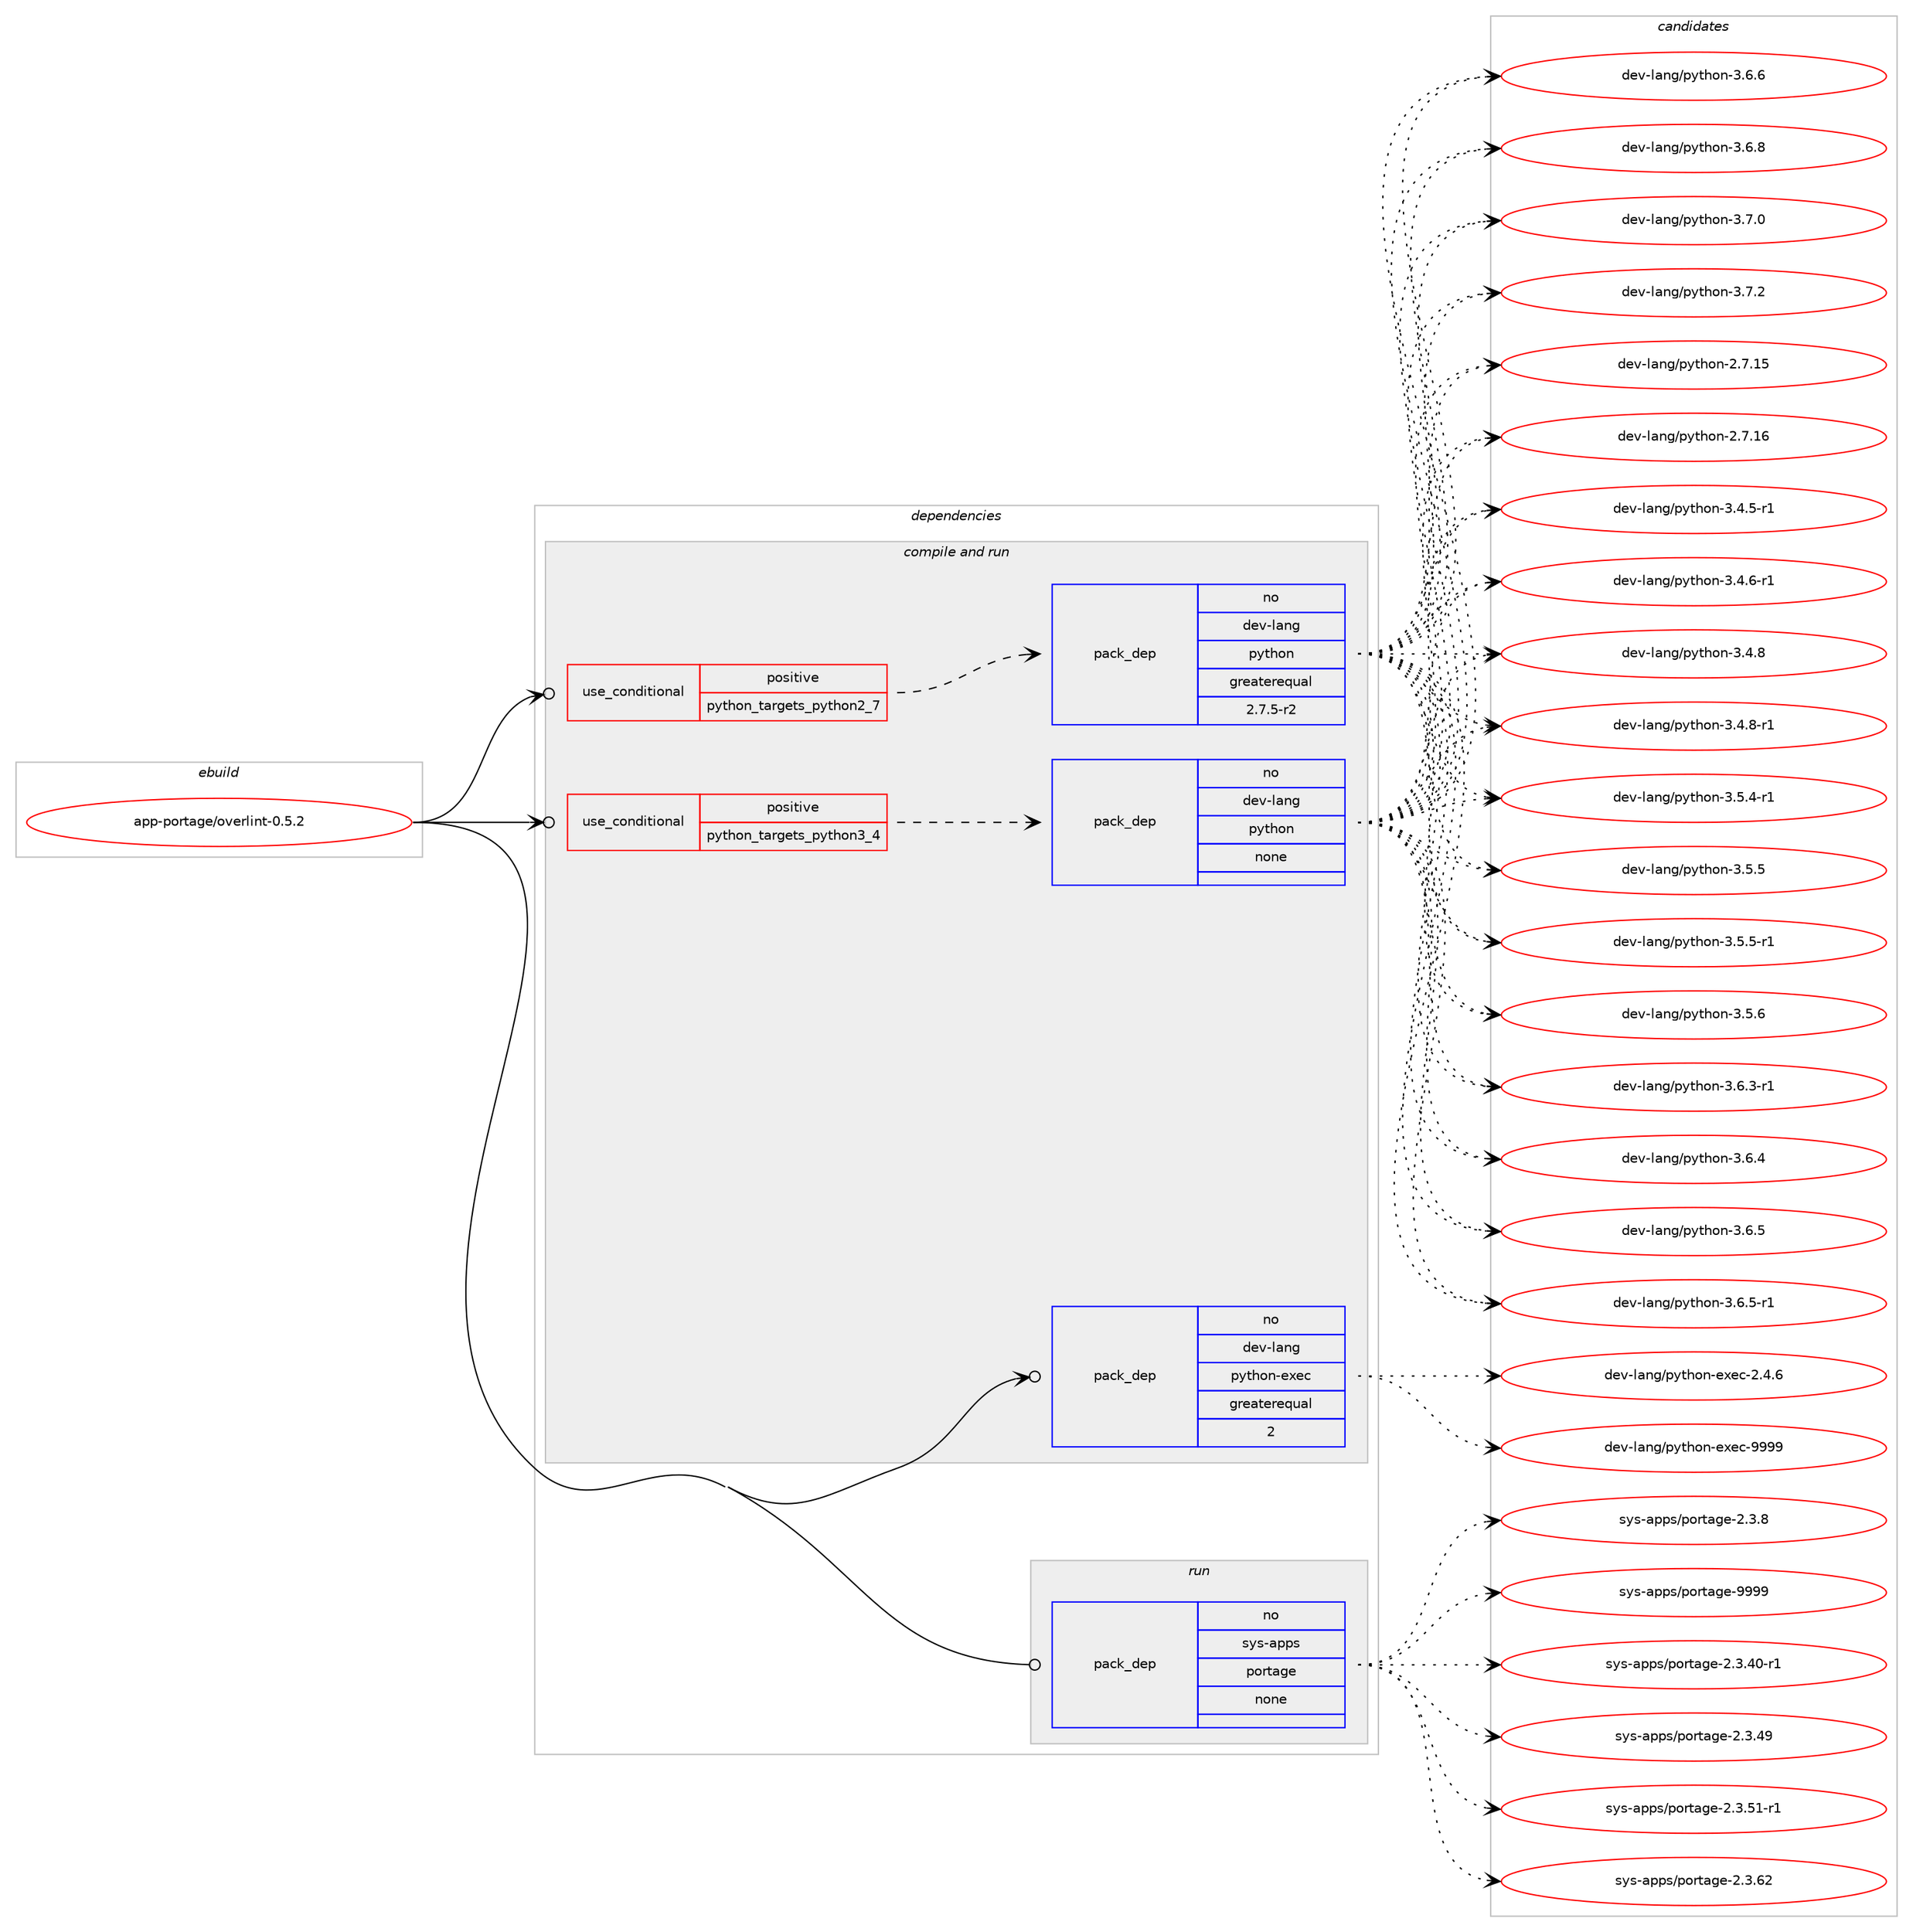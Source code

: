 digraph prolog {

# *************
# Graph options
# *************

newrank=true;
concentrate=true;
compound=true;
graph [rankdir=LR,fontname=Helvetica,fontsize=10,ranksep=1.5];#, ranksep=2.5, nodesep=0.2];
edge  [arrowhead=vee];
node  [fontname=Helvetica,fontsize=10];

# **********
# The ebuild
# **********

subgraph cluster_leftcol {
color=gray;
rank=same;
label=<<i>ebuild</i>>;
id [label="app-portage/overlint-0.5.2", color=red, width=4, href="../app-portage/overlint-0.5.2.svg"];
}

# ****************
# The dependencies
# ****************

subgraph cluster_midcol {
color=gray;
label=<<i>dependencies</i>>;
subgraph cluster_compile {
fillcolor="#eeeeee";
style=filled;
label=<<i>compile</i>>;
}
subgraph cluster_compileandrun {
fillcolor="#eeeeee";
style=filled;
label=<<i>compile and run</i>>;
subgraph cond355073 {
dependency1306785 [label=<<TABLE BORDER="0" CELLBORDER="1" CELLSPACING="0" CELLPADDING="4"><TR><TD ROWSPAN="3" CELLPADDING="10">use_conditional</TD></TR><TR><TD>positive</TD></TR><TR><TD>python_targets_python2_7</TD></TR></TABLE>>, shape=none, color=red];
subgraph pack931294 {
dependency1306786 [label=<<TABLE BORDER="0" CELLBORDER="1" CELLSPACING="0" CELLPADDING="4" WIDTH="220"><TR><TD ROWSPAN="6" CELLPADDING="30">pack_dep</TD></TR><TR><TD WIDTH="110">no</TD></TR><TR><TD>dev-lang</TD></TR><TR><TD>python</TD></TR><TR><TD>greaterequal</TD></TR><TR><TD>2.7.5-r2</TD></TR></TABLE>>, shape=none, color=blue];
}
dependency1306785:e -> dependency1306786:w [weight=20,style="dashed",arrowhead="vee"];
}
id:e -> dependency1306785:w [weight=20,style="solid",arrowhead="odotvee"];
subgraph cond355074 {
dependency1306787 [label=<<TABLE BORDER="0" CELLBORDER="1" CELLSPACING="0" CELLPADDING="4"><TR><TD ROWSPAN="3" CELLPADDING="10">use_conditional</TD></TR><TR><TD>positive</TD></TR><TR><TD>python_targets_python3_4</TD></TR></TABLE>>, shape=none, color=red];
subgraph pack931295 {
dependency1306788 [label=<<TABLE BORDER="0" CELLBORDER="1" CELLSPACING="0" CELLPADDING="4" WIDTH="220"><TR><TD ROWSPAN="6" CELLPADDING="30">pack_dep</TD></TR><TR><TD WIDTH="110">no</TD></TR><TR><TD>dev-lang</TD></TR><TR><TD>python</TD></TR><TR><TD>none</TD></TR><TR><TD></TD></TR></TABLE>>, shape=none, color=blue];
}
dependency1306787:e -> dependency1306788:w [weight=20,style="dashed",arrowhead="vee"];
}
id:e -> dependency1306787:w [weight=20,style="solid",arrowhead="odotvee"];
subgraph pack931296 {
dependency1306789 [label=<<TABLE BORDER="0" CELLBORDER="1" CELLSPACING="0" CELLPADDING="4" WIDTH="220"><TR><TD ROWSPAN="6" CELLPADDING="30">pack_dep</TD></TR><TR><TD WIDTH="110">no</TD></TR><TR><TD>dev-lang</TD></TR><TR><TD>python-exec</TD></TR><TR><TD>greaterequal</TD></TR><TR><TD>2</TD></TR></TABLE>>, shape=none, color=blue];
}
id:e -> dependency1306789:w [weight=20,style="solid",arrowhead="odotvee"];
}
subgraph cluster_run {
fillcolor="#eeeeee";
style=filled;
label=<<i>run</i>>;
subgraph pack931297 {
dependency1306790 [label=<<TABLE BORDER="0" CELLBORDER="1" CELLSPACING="0" CELLPADDING="4" WIDTH="220"><TR><TD ROWSPAN="6" CELLPADDING="30">pack_dep</TD></TR><TR><TD WIDTH="110">no</TD></TR><TR><TD>sys-apps</TD></TR><TR><TD>portage</TD></TR><TR><TD>none</TD></TR><TR><TD></TD></TR></TABLE>>, shape=none, color=blue];
}
id:e -> dependency1306790:w [weight=20,style="solid",arrowhead="odot"];
}
}

# **************
# The candidates
# **************

subgraph cluster_choices {
rank=same;
color=gray;
label=<<i>candidates</i>>;

subgraph choice931294 {
color=black;
nodesep=1;
choice10010111845108971101034711212111610411111045504655464953 [label="dev-lang/python-2.7.15", color=red, width=4,href="../dev-lang/python-2.7.15.svg"];
choice10010111845108971101034711212111610411111045504655464954 [label="dev-lang/python-2.7.16", color=red, width=4,href="../dev-lang/python-2.7.16.svg"];
choice1001011184510897110103471121211161041111104551465246534511449 [label="dev-lang/python-3.4.5-r1", color=red, width=4,href="../dev-lang/python-3.4.5-r1.svg"];
choice1001011184510897110103471121211161041111104551465246544511449 [label="dev-lang/python-3.4.6-r1", color=red, width=4,href="../dev-lang/python-3.4.6-r1.svg"];
choice100101118451089711010347112121116104111110455146524656 [label="dev-lang/python-3.4.8", color=red, width=4,href="../dev-lang/python-3.4.8.svg"];
choice1001011184510897110103471121211161041111104551465246564511449 [label="dev-lang/python-3.4.8-r1", color=red, width=4,href="../dev-lang/python-3.4.8-r1.svg"];
choice1001011184510897110103471121211161041111104551465346524511449 [label="dev-lang/python-3.5.4-r1", color=red, width=4,href="../dev-lang/python-3.5.4-r1.svg"];
choice100101118451089711010347112121116104111110455146534653 [label="dev-lang/python-3.5.5", color=red, width=4,href="../dev-lang/python-3.5.5.svg"];
choice1001011184510897110103471121211161041111104551465346534511449 [label="dev-lang/python-3.5.5-r1", color=red, width=4,href="../dev-lang/python-3.5.5-r1.svg"];
choice100101118451089711010347112121116104111110455146534654 [label="dev-lang/python-3.5.6", color=red, width=4,href="../dev-lang/python-3.5.6.svg"];
choice1001011184510897110103471121211161041111104551465446514511449 [label="dev-lang/python-3.6.3-r1", color=red, width=4,href="../dev-lang/python-3.6.3-r1.svg"];
choice100101118451089711010347112121116104111110455146544652 [label="dev-lang/python-3.6.4", color=red, width=4,href="../dev-lang/python-3.6.4.svg"];
choice100101118451089711010347112121116104111110455146544653 [label="dev-lang/python-3.6.5", color=red, width=4,href="../dev-lang/python-3.6.5.svg"];
choice1001011184510897110103471121211161041111104551465446534511449 [label="dev-lang/python-3.6.5-r1", color=red, width=4,href="../dev-lang/python-3.6.5-r1.svg"];
choice100101118451089711010347112121116104111110455146544654 [label="dev-lang/python-3.6.6", color=red, width=4,href="../dev-lang/python-3.6.6.svg"];
choice100101118451089711010347112121116104111110455146544656 [label="dev-lang/python-3.6.8", color=red, width=4,href="../dev-lang/python-3.6.8.svg"];
choice100101118451089711010347112121116104111110455146554648 [label="dev-lang/python-3.7.0", color=red, width=4,href="../dev-lang/python-3.7.0.svg"];
choice100101118451089711010347112121116104111110455146554650 [label="dev-lang/python-3.7.2", color=red, width=4,href="../dev-lang/python-3.7.2.svg"];
dependency1306786:e -> choice10010111845108971101034711212111610411111045504655464953:w [style=dotted,weight="100"];
dependency1306786:e -> choice10010111845108971101034711212111610411111045504655464954:w [style=dotted,weight="100"];
dependency1306786:e -> choice1001011184510897110103471121211161041111104551465246534511449:w [style=dotted,weight="100"];
dependency1306786:e -> choice1001011184510897110103471121211161041111104551465246544511449:w [style=dotted,weight="100"];
dependency1306786:e -> choice100101118451089711010347112121116104111110455146524656:w [style=dotted,weight="100"];
dependency1306786:e -> choice1001011184510897110103471121211161041111104551465246564511449:w [style=dotted,weight="100"];
dependency1306786:e -> choice1001011184510897110103471121211161041111104551465346524511449:w [style=dotted,weight="100"];
dependency1306786:e -> choice100101118451089711010347112121116104111110455146534653:w [style=dotted,weight="100"];
dependency1306786:e -> choice1001011184510897110103471121211161041111104551465346534511449:w [style=dotted,weight="100"];
dependency1306786:e -> choice100101118451089711010347112121116104111110455146534654:w [style=dotted,weight="100"];
dependency1306786:e -> choice1001011184510897110103471121211161041111104551465446514511449:w [style=dotted,weight="100"];
dependency1306786:e -> choice100101118451089711010347112121116104111110455146544652:w [style=dotted,weight="100"];
dependency1306786:e -> choice100101118451089711010347112121116104111110455146544653:w [style=dotted,weight="100"];
dependency1306786:e -> choice1001011184510897110103471121211161041111104551465446534511449:w [style=dotted,weight="100"];
dependency1306786:e -> choice100101118451089711010347112121116104111110455146544654:w [style=dotted,weight="100"];
dependency1306786:e -> choice100101118451089711010347112121116104111110455146544656:w [style=dotted,weight="100"];
dependency1306786:e -> choice100101118451089711010347112121116104111110455146554648:w [style=dotted,weight="100"];
dependency1306786:e -> choice100101118451089711010347112121116104111110455146554650:w [style=dotted,weight="100"];
}
subgraph choice931295 {
color=black;
nodesep=1;
choice10010111845108971101034711212111610411111045504655464953 [label="dev-lang/python-2.7.15", color=red, width=4,href="../dev-lang/python-2.7.15.svg"];
choice10010111845108971101034711212111610411111045504655464954 [label="dev-lang/python-2.7.16", color=red, width=4,href="../dev-lang/python-2.7.16.svg"];
choice1001011184510897110103471121211161041111104551465246534511449 [label="dev-lang/python-3.4.5-r1", color=red, width=4,href="../dev-lang/python-3.4.5-r1.svg"];
choice1001011184510897110103471121211161041111104551465246544511449 [label="dev-lang/python-3.4.6-r1", color=red, width=4,href="../dev-lang/python-3.4.6-r1.svg"];
choice100101118451089711010347112121116104111110455146524656 [label="dev-lang/python-3.4.8", color=red, width=4,href="../dev-lang/python-3.4.8.svg"];
choice1001011184510897110103471121211161041111104551465246564511449 [label="dev-lang/python-3.4.8-r1", color=red, width=4,href="../dev-lang/python-3.4.8-r1.svg"];
choice1001011184510897110103471121211161041111104551465346524511449 [label="dev-lang/python-3.5.4-r1", color=red, width=4,href="../dev-lang/python-3.5.4-r1.svg"];
choice100101118451089711010347112121116104111110455146534653 [label="dev-lang/python-3.5.5", color=red, width=4,href="../dev-lang/python-3.5.5.svg"];
choice1001011184510897110103471121211161041111104551465346534511449 [label="dev-lang/python-3.5.5-r1", color=red, width=4,href="../dev-lang/python-3.5.5-r1.svg"];
choice100101118451089711010347112121116104111110455146534654 [label="dev-lang/python-3.5.6", color=red, width=4,href="../dev-lang/python-3.5.6.svg"];
choice1001011184510897110103471121211161041111104551465446514511449 [label="dev-lang/python-3.6.3-r1", color=red, width=4,href="../dev-lang/python-3.6.3-r1.svg"];
choice100101118451089711010347112121116104111110455146544652 [label="dev-lang/python-3.6.4", color=red, width=4,href="../dev-lang/python-3.6.4.svg"];
choice100101118451089711010347112121116104111110455146544653 [label="dev-lang/python-3.6.5", color=red, width=4,href="../dev-lang/python-3.6.5.svg"];
choice1001011184510897110103471121211161041111104551465446534511449 [label="dev-lang/python-3.6.5-r1", color=red, width=4,href="../dev-lang/python-3.6.5-r1.svg"];
choice100101118451089711010347112121116104111110455146544654 [label="dev-lang/python-3.6.6", color=red, width=4,href="../dev-lang/python-3.6.6.svg"];
choice100101118451089711010347112121116104111110455146544656 [label="dev-lang/python-3.6.8", color=red, width=4,href="../dev-lang/python-3.6.8.svg"];
choice100101118451089711010347112121116104111110455146554648 [label="dev-lang/python-3.7.0", color=red, width=4,href="../dev-lang/python-3.7.0.svg"];
choice100101118451089711010347112121116104111110455146554650 [label="dev-lang/python-3.7.2", color=red, width=4,href="../dev-lang/python-3.7.2.svg"];
dependency1306788:e -> choice10010111845108971101034711212111610411111045504655464953:w [style=dotted,weight="100"];
dependency1306788:e -> choice10010111845108971101034711212111610411111045504655464954:w [style=dotted,weight="100"];
dependency1306788:e -> choice1001011184510897110103471121211161041111104551465246534511449:w [style=dotted,weight="100"];
dependency1306788:e -> choice1001011184510897110103471121211161041111104551465246544511449:w [style=dotted,weight="100"];
dependency1306788:e -> choice100101118451089711010347112121116104111110455146524656:w [style=dotted,weight="100"];
dependency1306788:e -> choice1001011184510897110103471121211161041111104551465246564511449:w [style=dotted,weight="100"];
dependency1306788:e -> choice1001011184510897110103471121211161041111104551465346524511449:w [style=dotted,weight="100"];
dependency1306788:e -> choice100101118451089711010347112121116104111110455146534653:w [style=dotted,weight="100"];
dependency1306788:e -> choice1001011184510897110103471121211161041111104551465346534511449:w [style=dotted,weight="100"];
dependency1306788:e -> choice100101118451089711010347112121116104111110455146534654:w [style=dotted,weight="100"];
dependency1306788:e -> choice1001011184510897110103471121211161041111104551465446514511449:w [style=dotted,weight="100"];
dependency1306788:e -> choice100101118451089711010347112121116104111110455146544652:w [style=dotted,weight="100"];
dependency1306788:e -> choice100101118451089711010347112121116104111110455146544653:w [style=dotted,weight="100"];
dependency1306788:e -> choice1001011184510897110103471121211161041111104551465446534511449:w [style=dotted,weight="100"];
dependency1306788:e -> choice100101118451089711010347112121116104111110455146544654:w [style=dotted,weight="100"];
dependency1306788:e -> choice100101118451089711010347112121116104111110455146544656:w [style=dotted,weight="100"];
dependency1306788:e -> choice100101118451089711010347112121116104111110455146554648:w [style=dotted,weight="100"];
dependency1306788:e -> choice100101118451089711010347112121116104111110455146554650:w [style=dotted,weight="100"];
}
subgraph choice931296 {
color=black;
nodesep=1;
choice1001011184510897110103471121211161041111104510112010199455046524654 [label="dev-lang/python-exec-2.4.6", color=red, width=4,href="../dev-lang/python-exec-2.4.6.svg"];
choice10010111845108971101034711212111610411111045101120101994557575757 [label="dev-lang/python-exec-9999", color=red, width=4,href="../dev-lang/python-exec-9999.svg"];
dependency1306789:e -> choice1001011184510897110103471121211161041111104510112010199455046524654:w [style=dotted,weight="100"];
dependency1306789:e -> choice10010111845108971101034711212111610411111045101120101994557575757:w [style=dotted,weight="100"];
}
subgraph choice931297 {
color=black;
nodesep=1;
choice11512111545971121121154711211111411697103101455046514652484511449 [label="sys-apps/portage-2.3.40-r1", color=red, width=4,href="../sys-apps/portage-2.3.40-r1.svg"];
choice1151211154597112112115471121111141169710310145504651465257 [label="sys-apps/portage-2.3.49", color=red, width=4,href="../sys-apps/portage-2.3.49.svg"];
choice11512111545971121121154711211111411697103101455046514653494511449 [label="sys-apps/portage-2.3.51-r1", color=red, width=4,href="../sys-apps/portage-2.3.51-r1.svg"];
choice1151211154597112112115471121111141169710310145504651465450 [label="sys-apps/portage-2.3.62", color=red, width=4,href="../sys-apps/portage-2.3.62.svg"];
choice11512111545971121121154711211111411697103101455046514656 [label="sys-apps/portage-2.3.8", color=red, width=4,href="../sys-apps/portage-2.3.8.svg"];
choice115121115459711211211547112111114116971031014557575757 [label="sys-apps/portage-9999", color=red, width=4,href="../sys-apps/portage-9999.svg"];
dependency1306790:e -> choice11512111545971121121154711211111411697103101455046514652484511449:w [style=dotted,weight="100"];
dependency1306790:e -> choice1151211154597112112115471121111141169710310145504651465257:w [style=dotted,weight="100"];
dependency1306790:e -> choice11512111545971121121154711211111411697103101455046514653494511449:w [style=dotted,weight="100"];
dependency1306790:e -> choice1151211154597112112115471121111141169710310145504651465450:w [style=dotted,weight="100"];
dependency1306790:e -> choice11512111545971121121154711211111411697103101455046514656:w [style=dotted,weight="100"];
dependency1306790:e -> choice115121115459711211211547112111114116971031014557575757:w [style=dotted,weight="100"];
}
}

}
